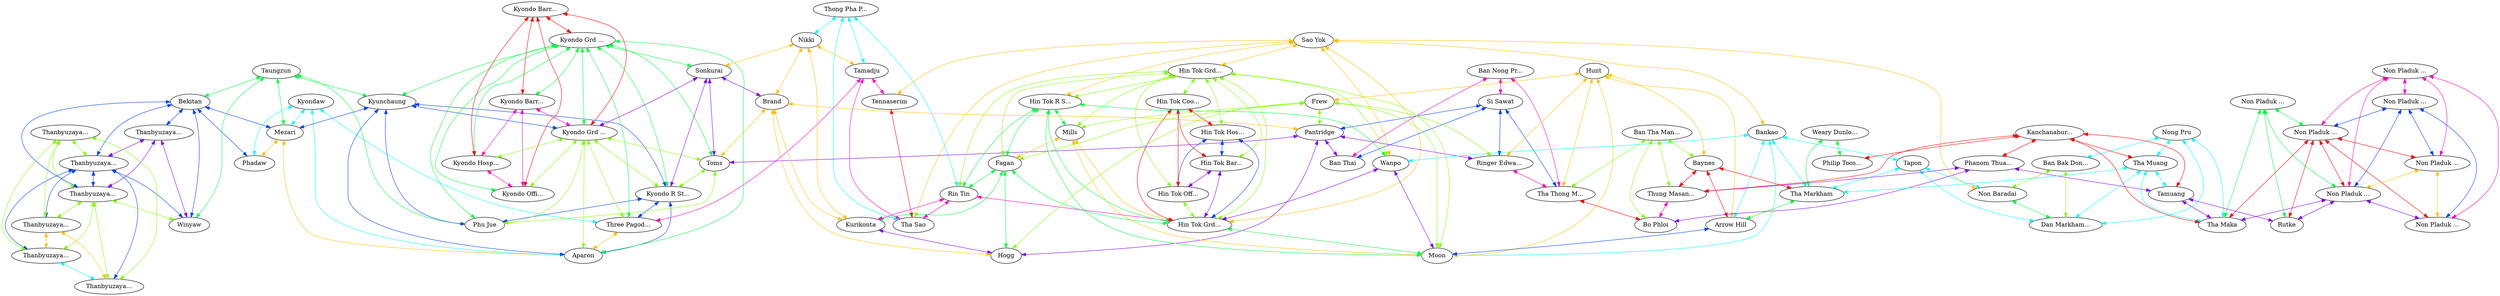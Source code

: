 graph x {
"Thanbyuzayat R Station" [pos="0.763888888888889,-0.736111111111111",label="Thanbyuzaya..."]
"Thanbyuzayat Grd 1" [pos="1.05555555555556,-1.08333333333333",label="Thanbyuzaya..."]
"Thanbyuzayat Grd 2" [pos="0.555555555555556,-1.08333333333333",label="Thanbyuzaya..."]
"Thanbyuzayat Hospital" [pos="1.29166666666667,-1.63888888888889",label="Thanbyuzaya..."]
"Thanbyuzayat Officers" [pos="1.06944444444444,-2.01388888888889",label="Thanbyuzaya..."]
"Thanbyuzayat Barracks" [pos="0.666666666666667,-2.01388888888889",label="Thanbyuzaya..."]
"Thanbyuzayat Cook" [pos="0.194444444444444,-1.51388888888889",label="Thanbyuzaya..."]
"Bekitan" [pos="4.625,-1.38888888888889",label="Bekitan"]
"Mezari" [pos="4.31944444444444,-1.94444444444444",label="Mezari"]
"Phadaw" [pos="4.11111111111111,-1.40277777777778",label="Phadaw"]
"Kyondaw" [pos="3.94444444444444,-2.05555555555556",label="Kyondaw"]
"Winyaw" [pos="5.63888888888889,-1.13888888888889",label="Winyaw"]
"Taungzun" [pos="5.08333333333333,-1.59722222222222",label="Taungzun"]
"Kyunchaung" [pos="4.83333333333333,-2.27777777777778",label="Kyunchaung"]
"Phu Jue" [pos="5.52777777777778,-2.58333333333333",label="Phu Jue"]
"Three Pagodas Pass" [pos="4.09722222222222,-2.86111111111111",label="Three Pagod..."]
"Tamadju" [pos="3.75,-3.23611111111111",label="Tamadju"]
"Thong Pha Phum" [pos="2.88888888888889,-3.93055555555556",label="Thong Pha P..."]
"Tennaserim" [pos="1.88888888888889,-4.43055555555556",label="Tennaserim"]
"Tha Sao" [pos="2.23611111111111,-5.05555555555556",label="Tha Sao"]
"Sao Yok" [pos="1.81944444444444,-6.26388888888889",label="Sao Yok"]
"Aparon" [pos="4.31944444444444,-2.5",label="Aparon"]
"Kyondo R Station" [pos="0.819444444444444,-2.75",label="Kyondo R St..."]
"Kyondo Grd 1" [pos="0.972222222222222,-3.19444444444444",label="Kyondo Grd ..."]
"Kyondo Grd 2" [pos="0.611111111111111,-3.19444444444444",label="Kyondo Grd ..."]
"Kyondo Officers" [pos="1.27777777777778,-3.54166666666667",label="Kyondo Offi..."]
"Kyondo Hospital" [pos="1.27777777777778,-4.01388888888889",label="Kyondo Hosp..."]
"Kyondo Barracks 2" [pos="0.5,-4.01388888888889",label="Kyondo Barr..."]
"Kyondo Barracks 1" [pos="0.277777777777778,-3.52777777777778",label="Kyondo Barr..."]
"Sonkurai" [pos="4.5,-3.18055555555556",label="Sonkurai"]
"Nikki" [pos="4.22222222222222,-3.75",label="Nikki"]
"Kurikonta" [pos="3.47222222222222,-4.26388888888889",label="Kurikonta"]
"Toms" [pos="5.40277777777778,-3.18055555555556",label="Toms"]
"Pantridge" [pos="5.05555555555556,-4.25",label="Pantridge"]
"Hogg" [pos="4.38888888888889,-4.40277777777778",label="Hogg"]
"Brand" [pos="4.97222222222222,-3.63888888888889",label="Brand"]
"Fagan" [pos="3.48611111111111,-4.83333333333333",label="Fagan"]
"Mills" [pos="3.29166666666667,-5.36111111111111",label="Mills"]
"Ban Thai" [pos="6.125,-3.27777777777778",label="Ban Thai"]
"Ban Nong Pru" [pos="6.43055555555556,-4.09722222222222",label="Ban Nong Pr..."]
"Si Sawat" [pos="5.625,-4.52777777777778",label="Si Sawat"]
"Rin Tin" [pos="3.09722222222222,-4.81944444444444",label="Rin Tin"]
"Hin Tok R Station" [pos="0.805555555555556,-4.77777777777778",label="Hin Tok R S..."]
"Hin Tok Grd 1" [pos="0.25,-5.18055555555556",label="Hin Tok Grd..."]
"Hin Tok Grd 2" [pos="1.29166666666667,-5.23611111111111",label="Hin Tok Grd..."]
"Hin Tok Barracks" [pos="0.791666666666667,-5.77777777777778",label="Hin Tok Bar..."]
"Hin Tok Officers" [pos="1.33333333333333,-6",label="Hin Tok Off..."]
"Hin Tok Hospital" [pos="0.958333333333333,-6.23611111111111",label="Hin Tok Hos..."]
"Hin Tok Cook" [pos="0.236111111111111,-5.625",label="Hin Tok Coo..."]
"Wanpo" [pos="2.65277777777778,-5.98611111111111",label="Wanpo"]
"Bankao" [pos="2.52777777777778,-6.48611111111111",label="Bankao"]
"Tapon" [pos="2.5,-7.09722222222222",label="Tapon"]
"Tha Markham" [pos="3.04166666666667,-6.97222222222222",label="Tha Markham"]
"Frew" [pos="3.95833333333333,-5.18055555555556",label="Frew"]
"Ringer Edwards" [pos="4.45833333333333,-5.18055555555556",label="Ringer Edwa..."]
"Moon" [pos="3.29166666666667,-5.90277777777778",label="Moon"]
"Hunt" [pos="3.76388888888889,-5.94444444444444",label="Hunt"]
"Arrow Hill" [pos="3.27777777777778,-6.65277777777778",label="Arrow Hill"]
"Baynes" [pos="3.94444444444444,-6.36111111111111",label="Baynes"]
"Tha Thong Mong" [pos="5.04166666666667,-5.5",label="Tha Thong M..."]
"Ban Tha Manao" [pos="4.59722222222222,-5.93055555555556",label="Ban Tha Man..."]
"Bo Phloi" [pos="5.33333333333333,-6.125",label="Bo Phloi"]
"Phanom Thuan" [pos="5.97222222222222,-6.66666666666667",label="Phanom Thua..."]
"Thung Masang" [pos="5.48611111111111,-6.66666666666667",label="Thung Masan..."]
"Non Baradai" [pos="1.76388888888889,-6.90277777777778",label="Non Baradai"]
"Dan Markham Tia" [pos="2.23611111111111,-7.52777777777778",label="Dan Markham..."]
"Tha Muang" [pos="4.05555555555556,-7.59722222222222",label="Tha Muang"]
"Ban Bak Dong" [pos="1.97222222222222,-7.84722222222222",label="Ban Bak Don..."]
"Nong Pru" [pos="3.52777777777778,-7.93055555555556",label="Nong Pru"]
"Tha Maka" [pos="5.01388888888889,-7.88888888888889",label="Tha Maka"]
"Weary Dunlop" [pos="4,-6.81944444444444",label="Weary Dunlo..."]
"Philip Toosey" [pos="4.81944444444444,-6.81944444444444",label="Philip Toos..."]
"Kanchanaburi" [pos="5.63888888888889,-7.19444444444444",label="Kanchanabur..."]
"Tamuang" [pos="6.05555555555556,-7.36111111111111",label="Tamuang"]
"Rutke" [pos="5.83333333333333,-7.88888888888889",label="Rutke"]
"Non Pladuk R Station" [pos="0.763888888888889,-6.80555555555556",label="Non Pladuk ..."]
"Non Pladuk Grd 1" [pos="0.916666666666667,-7.13888888888889",label="Non Pladuk ..."]
"Non Pladuk Grd 2" [pos="0.208333333333333,-7.13888888888889",label="Non Pladuk ..."]
"Non Pladuk Cook" [pos="1.29166666666667,-7.56944444444444",label="Non Pladuk ..."]
"Non Pladuk Hospital" [pos="1.18055555555556,-8.05555555555556",label="Non Pladuk ..."]
"Non Pladuk Barracks" [pos="0.444444444444444,-8.05555555555556",label="Non Pladuk ..."]
"Non Pladuk Officers" [pos="0.208333333333333,-7.56944444444444",label="Non Pladuk ..."]
"Sao Yok" -- "Hin Tok Grd 2" [dir="both",color="0.125,1,1"]
"Sao Yok" -- "Hin Tok R Station" [dir="both",color="0.125,1,1"]
"Sao Yok" -- "Bankao" [dir="both",color="0.125,1,1"]
"Sao Yok" -- "Wanpo" [dir="both",color="0.125,1,1"]
"Sao Yok" -- "Hin Tok Grd 1" [dir="both",color="0.125,1,1"]
"Sao Yok" -- "Tha Sao" [dir="both",color="0.125,1,1"]
"Sao Yok" -- "Tennaserim" [dir="both",color="0.125,1,1"]
"Sao Yok" -- "Non Baradai" [dir="both",color="0.125,1,1"]
"Thanbyuzayat Cook" -- "Thanbyuzayat Barracks" [dir="both",color="0.25,1,1"]
"Thanbyuzayat Cook" -- "Thanbyuzayat Grd 1" [dir="both",color="0.25,1,1"]
"Thanbyuzayat Cook" -- "Thanbyuzayat Grd 2" [dir="both",color="0.25,1,1"]
"Thanbyuzayat Cook" -- "Thanbyuzayat Officers" [dir="both",color="0.25,1,1"]
"Thanbyuzayat Cook" -- "Thanbyuzayat Hospital" [dir="both",color="0.25,1,1"]
"Taungzun" -- "Mezari" [dir="both",color="0.375,1,1"]
"Taungzun" -- "Phu Jue" [dir="both",color="0.375,1,1"]
"Taungzun" -- "Bekitan" [dir="both",color="0.375,1,1"]
"Taungzun" -- "Kyunchaung" [dir="both",color="0.375,1,1"]
"Taungzun" -- "Winyaw" [dir="both",color="0.375,1,1"]
"Thong Pha Phum" -- "Nikki" [dir="both",color="0.5,1,1"]
"Thong Pha Phum" -- "Tha Sao" [dir="both",color="0.5,1,1"]
"Thong Pha Phum" -- "Rin Tin" [dir="both",color="0.5,1,1"]
"Thong Pha Phum" -- "Tamadju" [dir="both",color="0.5,1,1"]
"Bekitan" -- "Mezari" [dir="both",color="0.625,1,1"]
"Bekitan" -- "Phadaw" [dir="both",color="0.625,1,1"]
"Bekitan" -- "Thanbyuzayat R Station" [dir="both",color="0.625,1,1"]
"Bekitan" -- "Thanbyuzayat Grd 1" [dir="both",color="0.625,1,1"]
"Bekitan" -- "Thanbyuzayat Grd 2" [dir="both",color="0.625,1,1"]
"Bekitan" -- "Winyaw" [dir="both",color="0.625,1,1"]
"Thanbyuzayat R Station" -- "Thanbyuzayat Grd 1" [dir="both",color="0.75,1,1"]
"Thanbyuzayat R Station" -- "Thanbyuzayat Grd 2" [dir="both",color="0.75,1,1"]
"Thanbyuzayat R Station" -- "Winyaw" [dir="both",color="0.75,1,1"]
"Non Pladuk Hospital" -- "Non Pladuk Barracks" [dir="both",color="0.875,1,1"]
"Non Pladuk Hospital" -- "Non Pladuk Grd 1" [dir="both",color="0.875,1,1"]
"Non Pladuk Hospital" -- "Non Pladuk Grd 2" [dir="both",color="0.875,1,1"]
"Non Pladuk Hospital" -- "Non Pladuk Officers" [dir="both",color="0.875,1,1"]
"Non Pladuk Hospital" -- "Non Pladuk Cook" [dir="both",color="0.875,1,1"]
"Kyondo Barracks 2" -- "Kyondo Hospital" [dir="both",color="1,1,1"]
"Kyondo Barracks 2" -- "Kyondo Grd 2" [dir="both",color="1,1,1"]
"Kyondo Barracks 2" -- "Kyondo Grd 1" [dir="both",color="1,1,1"]
"Kyondo Barracks 2" -- "Kyondo Barracks 1" [dir="both",color="1,1,1"]
"Kyondo Barracks 2" -- "Kyondo Officers" [dir="both",color="1,1,1"]
"Nikki" -- "Brand" [dir="both",color="0.125,1,1"]
"Nikki" -- "Sonkurai" [dir="both",color="0.125,1,1"]
"Nikki" -- "Kurikonta" [dir="both",color="0.125,1,1"]
"Nikki" -- "Tamadju" [dir="both",color="0.125,1,1"]
"Hin Tok Grd 2" -- "Hin Tok R Station" [dir="both",color="0.25,1,1"]
"Hin Tok Grd 2" -- "Wanpo" [dir="both",color="0.25,1,1"]
"Hin Tok Grd 2" -- "Moon" [dir="both",color="0.25,1,1"]
"Hin Tok Grd 2" -- "Hin Tok Grd 1" [dir="both",color="0.25,1,1"]
"Hin Tok Grd 2" -- "Mills" [dir="both",color="0.25,1,1"]
"Hin Tok Grd 2" -- "Fagan" [dir="both",color="0.25,1,1"]
"Hin Tok Grd 2" -- "Hin Tok Barracks" [dir="both",color="0.25,1,1"]
"Hin Tok Grd 2" -- "Hin Tok Hospital" [dir="both",color="0.25,1,1"]
"Hin Tok Grd 2" -- "Rin Tin" [dir="both",color="0.25,1,1"]
"Hin Tok Grd 2" -- "Hin Tok Officers" [dir="both",color="0.25,1,1"]
"Hin Tok Grd 2" -- "Hin Tok Cook" [dir="both",color="0.25,1,1"]
"Kyondo Grd 1" -- "Kyondo Hospital" [dir="both",color="0.375,1,1"]
"Kyondo Grd 1" -- "Aparon" [dir="both",color="0.375,1,1"]
"Kyondo Grd 1" -- "Sonkurai" [dir="both",color="0.375,1,1"]
"Kyondo Grd 1" -- "Kyondo Barracks 1" [dir="both",color="0.375,1,1"]
"Kyondo Grd 1" -- "Toms" [dir="both",color="0.375,1,1"]
"Kyondo Grd 1" -- "Kyondo Grd 2" [dir="both",color="0.375,1,1"]
"Kyondo Grd 1" -- "Phu Jue" [dir="both",color="0.375,1,1"]
"Kyondo Grd 1" -- "Kyunchaung" [dir="both",color="0.375,1,1"]
"Kyondo Grd 1" -- "Kyondo R Station" [dir="both",color="0.375,1,1"]
"Kyondo Grd 1" -- "Three Pagodas Pass" [dir="both",color="0.375,1,1"]
"Kyondo Grd 1" -- "Kyondo Officers" [dir="both",color="0.375,1,1"]
"Bankao" -- "Arrow Hill" [dir="both",color="0.5,1,1"]
"Bankao" -- "Tapon" [dir="both",color="0.5,1,1"]
"Bankao" -- "Wanpo" [dir="both",color="0.5,1,1"]
"Bankao" -- "Moon" [dir="both",color="0.5,1,1"]
"Bankao" -- "Tha Markham" [dir="both",color="0.5,1,1"]
"Thanbyuzayat Grd 1" -- "Thanbyuzayat Officers" [dir="both",color="0.625,1,1"]
"Thanbyuzayat Grd 1" -- "Winyaw" [dir="both",color="0.625,1,1"]
"Thanbyuzayat Grd 1" -- "Thanbyuzayat Hospital" [dir="both",color="0.625,1,1"]
"Thanbyuzayat Grd 1" -- "Thanbyuzayat Barracks" [dir="both",color="0.625,1,1"]
"Thanbyuzayat Grd 1" -- "Thanbyuzayat Grd 2" [dir="both",color="0.625,1,1"]
"Sonkurai" -- "Kyondo Grd 2" [dir="both",color="0.75,1,1"]
"Sonkurai" -- "Brand" [dir="both",color="0.75,1,1"]
"Sonkurai" -- "Kyondo R Station" [dir="both",color="0.75,1,1"]
"Sonkurai" -- "Toms" [dir="both",color="0.75,1,1"]
"Kyondo Barracks 1" -- "Kyondo Hospital" [dir="both",color="0.875,1,1"]
"Kyondo Barracks 1" -- "Kyondo Grd 2" [dir="both",color="0.875,1,1"]
"Kyondo Barracks 1" -- "Kyondo Officers" [dir="both",color="0.875,1,1"]
"Kanchanaburi" -- "Phanom Thuan" [dir="both",color="1,1,1"]
"Kanchanaburi" -- "Tha Maka" [dir="both",color="1,1,1"]
"Kanchanaburi" -- "Philip Toosey" [dir="both",color="1,1,1"]
"Kanchanaburi" -- "Tha Muang" [dir="both",color="1,1,1"]
"Kanchanaburi" -- "Thung Masang" [dir="both",color="1,1,1"]
"Kanchanaburi" -- "Tamuang" [dir="both",color="1,1,1"]
"Brand" -- "Hogg" [dir="both",color="0.125,1,1"]
"Brand" -- "Kurikonta" [dir="both",color="0.125,1,1"]
"Brand" -- "Pantridge" [dir="both",color="0.125,1,1"]
"Brand" -- "Toms" [dir="both",color="0.125,1,1"]
"Thanbyuzayat Grd 2" -- "Thanbyuzayat Officers" [dir="both",color="0.25,1,1"]
"Thanbyuzayat Grd 2" -- "Winyaw" [dir="both",color="0.25,1,1"]
"Thanbyuzayat Grd 2" -- "Thanbyuzayat Hospital" [dir="both",color="0.25,1,1"]
"Thanbyuzayat Grd 2" -- "Thanbyuzayat Barracks" [dir="both",color="0.25,1,1"]
"Non Pladuk R Station" -- "Tha Maka" [dir="both",color="0.375,1,1"]
"Non Pladuk R Station" -- "Rutke" [dir="both",color="0.375,1,1"]
"Non Pladuk R Station" -- "Non Pladuk Grd 1" [dir="both",color="0.375,1,1"]
"Non Pladuk R Station" -- "Non Pladuk Grd 2" [dir="both",color="0.375,1,1"]
"Nong Pru" -- "Tha Maka" [dir="both",color="0.5,1,1"]
"Nong Pru" -- "Tha Muang" [dir="both",color="0.5,1,1"]
"Nong Pru" -- "Ban Bak Dong" [dir="both",color="0.5,1,1"]
"Nong Pru" -- "Dan Markham Tia" [dir="both",color="0.5,1,1"]
"Non Pladuk Officers" -- "Non Pladuk Barracks" [dir="both",color="0.625,1,1"]
"Non Pladuk Officers" -- "Non Pladuk Grd 1" [dir="both",color="0.625,1,1"]
"Non Pladuk Officers" -- "Non Pladuk Grd 2" [dir="both",color="0.625,1,1"]
"Non Pladuk Officers" -- "Non Pladuk Cook" [dir="both",color="0.625,1,1"]
"Phanom Thuan" -- "Bo Phloi" [dir="both",color="0.75,1,1"]
"Phanom Thuan" -- "Thung Masang" [dir="both",color="0.75,1,1"]
"Phanom Thuan" -- "Tamuang" [dir="both",color="0.75,1,1"]
"Ban Nong Pru" -- "Ban Thai" [dir="both",color="0.875,1,1"]
"Ban Nong Pru" -- "Si Sawat" [dir="both",color="0.875,1,1"]
"Ban Nong Pru" -- "Tha Thong Mong" [dir="both",color="0.875,1,1"]
"Non Pladuk Grd 1" -- "Non Pladuk Barracks" [dir="both",color="1,1,1"]
"Non Pladuk Grd 1" -- "Rutke" [dir="both",color="1,1,1"]
"Non Pladuk Grd 1" -- "Non Pladuk Cook" [dir="both",color="1,1,1"]
"Non Pladuk Grd 1" -- "Tha Maka" [dir="both",color="1,1,1"]
"Non Pladuk Grd 1" -- "Non Pladuk Grd 2" [dir="both",color="1,1,1"]
"Hunt" -- "Ringer Edwards" [dir="both",color="0.125,1,1"]
"Hunt" -- "Arrow Hill" [dir="both",color="0.125,1,1"]
"Hunt" -- "Baynes" [dir="both",color="0.125,1,1"]
"Hunt" -- "Frew" [dir="both",color="0.125,1,1"]
"Hunt" -- "Tha Thong Mong" [dir="both",color="0.125,1,1"]
"Hunt" -- "Moon" [dir="both",color="0.125,1,1"]
"Ban Tha Manao" -- "Bo Phloi" [dir="both",color="0.25,1,1"]
"Ban Tha Manao" -- "Baynes" [dir="both",color="0.25,1,1"]
"Ban Tha Manao" -- "Thung Masang" [dir="both",color="0.25,1,1"]
"Ban Tha Manao" -- "Tha Thong Mong" [dir="both",color="0.25,1,1"]
"Weary Dunlop" -- "Philip Toosey" [dir="both",color="0.375,1,1"]
"Weary Dunlop" -- "Tha Markham" [dir="both",color="0.375,1,1"]
"Tha Muang" -- "Tha Maka" [dir="both",color="0.5,1,1"]
"Tha Muang" -- "Dan Markham Tia" [dir="both",color="0.5,1,1"]
"Tha Muang" -- "Tamuang" [dir="both",color="0.5,1,1"]
"Tha Muang" -- "Tha Markham" [dir="both",color="0.5,1,1"]
"Kyunchaung" -- "Kyondo Grd 2" [dir="both",color="0.625,1,1"]
"Kyunchaung" -- "Mezari" [dir="both",color="0.625,1,1"]
"Kyunchaung" -- "Phu Jue" [dir="both",color="0.625,1,1"]
"Kyunchaung" -- "Aparon" [dir="both",color="0.625,1,1"]
"Kyunchaung" -- "Kyondo R Station" [dir="both",color="0.625,1,1"]
"Tamuang" -- "Tha Maka" [dir="both",color="0.75,1,1"]
"Tamuang" -- "Rutke" [dir="both",color="0.75,1,1"]
"Tamadju" -- "Tha Sao" [dir="both",color="0.875,1,1"]
"Tamadju" -- "Tennaserim" [dir="both",color="0.875,1,1"]
"Tamadju" -- "Three Pagodas Pass" [dir="both",color="0.875,1,1"]
"Hin Tok Cook" -- "Hin Tok Barracks" [dir="both",color="1,1,1"]
"Hin Tok Cook" -- "Hin Tok Hospital" [dir="both",color="1,1,1"]
"Hin Tok Cook" -- "Hin Tok Grd 1" [dir="both",color="1,1,1"]
"Hin Tok Cook" -- "Hin Tok Officers" [dir="both",color="1,1,1"]
"Non Pladuk Barracks" -- "Non Pladuk Grd 2" [dir="both",color="0.125,1,1"]
"Non Pladuk Barracks" -- "Non Pladuk Cook" [dir="both",color="0.125,1,1"]
"Frew" -- "Ringer Edwards" [dir="both",color="0.25,1,1"]
"Frew" -- "Mills" [dir="both",color="0.25,1,1"]
"Frew" -- "Hogg" [dir="both",color="0.25,1,1"]
"Frew" -- "Fagan" [dir="both",color="0.25,1,1"]
"Frew" -- "Moon" [dir="both",color="0.25,1,1"]
"Frew" -- "Pantridge" [dir="both",color="0.25,1,1"]
"Hin Tok R Station" -- "Wanpo" [dir="both",color="0.375,1,1"]
"Hin Tok R Station" -- "Moon" [dir="both",color="0.375,1,1"]
"Hin Tok R Station" -- "Hin Tok Grd 1" [dir="both",color="0.375,1,1"]
"Hin Tok R Station" -- "Mills" [dir="both",color="0.375,1,1"]
"Hin Tok R Station" -- "Fagan" [dir="both",color="0.375,1,1"]
"Hin Tok R Station" -- "Rin Tin" [dir="both",color="0.375,1,1"]
"Tapon" -- "Dan Markham Tia" [dir="both",color="0.5,1,1"]
"Tapon" -- "Tha Markham" [dir="both",color="0.5,1,1"]
"Tapon" -- "Non Baradai" [dir="both",color="0.5,1,1"]
"Si Sawat" -- "Ringer Edwards" [dir="both",color="0.625,1,1"]
"Si Sawat" -- "Ban Thai" [dir="both",color="0.625,1,1"]
"Si Sawat" -- "Tha Thong Mong" [dir="both",color="0.625,1,1"]
"Si Sawat" -- "Pantridge" [dir="both",color="0.625,1,1"]
"Pantridge" -- "Ringer Edwards" [dir="both",color="0.75,1,1"]
"Pantridge" -- "Ban Thai" [dir="both",color="0.75,1,1"]
"Pantridge" -- "Hogg" [dir="both",color="0.75,1,1"]
"Pantridge" -- "Toms" [dir="both",color="0.75,1,1"]
"Ringer Edwards" -- "Tha Thong Mong" [dir="both",color="0.875,1,1"]
"Baynes" -- "Arrow Hill" [dir="both",color="1,1,1"]
"Baynes" -- "Thung Masang" [dir="both",color="1,1,1"]
"Baynes" -- "Tha Markham" [dir="both",color="1,1,1"]
"Mills" -- "Fagan" [dir="both",color="0.125,1,1"]
"Mills" -- "Hin Tok Grd 1" [dir="both",color="0.125,1,1"]
"Mills" -- "Moon" [dir="both",color="0.125,1,1"]
"Kyondo Grd 2" -- "Kyondo Hospital" [dir="both",color="0.25,1,1"]
"Kyondo Grd 2" -- "Aparon" [dir="both",color="0.25,1,1"]
"Kyondo Grd 2" -- "Toms" [dir="both",color="0.25,1,1"]
"Kyondo Grd 2" -- "Phu Jue" [dir="both",color="0.25,1,1"]
"Kyondo Grd 2" -- "Kyondo R Station" [dir="both",color="0.25,1,1"]
"Kyondo Grd 2" -- "Three Pagodas Pass" [dir="both",color="0.25,1,1"]
"Kyondo Grd 2" -- "Kyondo Officers" [dir="both",color="0.25,1,1"]
"Fagan" -- "Hin Tok Grd 1" [dir="both",color="0.375,1,1"]
"Fagan" -- "Hogg" [dir="both",color="0.375,1,1"]
"Fagan" -- "Kurikonta" [dir="both",color="0.375,1,1"]
"Fagan" -- "Rin Tin" [dir="both",color="0.375,1,1"]
"Kyondaw" -- "Mezari" [dir="both",color="0.5,1,1"]
"Kyondaw" -- "Aparon" [dir="both",color="0.5,1,1"]
"Kyondaw" -- "Phadaw" [dir="both",color="0.5,1,1"]
"Kyondaw" -- "Three Pagodas Pass" [dir="both",color="0.5,1,1"]
"Hin Tok Hospital" -- "Hin Tok Barracks" [dir="both",color="0.625,1,1"]
"Hin Tok Hospital" -- "Hin Tok Grd 1" [dir="both",color="0.625,1,1"]
"Hin Tok Hospital" -- "Hin Tok Officers" [dir="both",color="0.625,1,1"]
"Non Pladuk Grd 2" -- "Rutke" [dir="both",color="0.75,1,1"]
"Non Pladuk Grd 2" -- "Non Pladuk Cook" [dir="both",color="0.75,1,1"]
"Non Pladuk Grd 2" -- "Tha Maka" [dir="both",color="0.75,1,1"]
"Kyondo Hospital" -- "Kyondo Officers" [dir="both",color="0.875,1,1"]
"Thanbyuzayat Officers" -- "Thanbyuzayat Barracks" [dir="both",color="0.125,1,1"]
"Thanbyuzayat Officers" -- "Thanbyuzayat Hospital" [dir="both",color="0.125,1,1"]
"Toms" -- "Phu Jue" [dir="both",color="0.25,1,1"]
"Toms" -- "Kyondo R Station" [dir="both",color="0.25,1,1"]
"Tha Markham" -- "Arrow Hill" [dir="both",color="0.375,1,1"]
"Thanbyuzayat Barracks" -- "Thanbyuzayat Hospital" [dir="both",color="0.5,1,1"]
"Kyondo R Station" -- "Phu Jue" [dir="both",color="0.625,1,1"]
"Kyondo R Station" -- "Aparon" [dir="both",color="0.625,1,1"]
"Kyondo R Station" -- "Three Pagodas Pass" [dir="both",color="0.625,1,1"]
"Hin Tok Barracks" -- "Hin Tok Grd 1" [dir="both",color="0.75,1,1"]
"Hin Tok Barracks" -- "Hin Tok Officers" [dir="both",color="0.75,1,1"]
"Rin Tin" -- "Kurikonta" [dir="both",color="0.875,1,1"]
"Rin Tin" -- "Hin Tok Grd 1" [dir="both",color="0.875,1,1"]
"Rin Tin" -- "Tha Sao" [dir="both",color="0.875,1,1"]
"Tha Thong Mong" -- "Bo Phloi" [dir="both",color="1,1,1"]
"Mezari" -- "Aparon" [dir="both",color="0.125,1,1"]
"Mezari" -- "Phadaw" [dir="both",color="0.125,1,1"]
"Ban Bak Dong" -- "Dan Markham Tia" [dir="both",color="0.25,1,1"]
"Ban Bak Dong" -- "Non Baradai" [dir="both",color="0.25,1,1"]
"Non Baradai" -- "Dan Markham Tia" [dir="both",color="0.375,1,1"]
"Arrow Hill" -- "Moon" [dir="both",color="0.625,1,1"]
"Kurikonta" -- "Hogg" [dir="both",color="0.75,1,1"]
"Thung Masang" -- "Bo Phloi" [dir="both",color="0.875,1,1"]
"Tennaserim" -- "Tha Sao" [dir="both",color="1,1,1"]
"Three Pagodas Pass" -- "Aparon" [dir="both",color="0.125,1,1"]
"Hin Tok Officers" -- "Hin Tok Grd 1" [dir="both",color="0.25,1,1"]
"Wanpo" -- "Hin Tok Grd 1" [dir="both",color="0.75,1,1"]
"Wanpo" -- "Moon" [dir="both",color="0.75,1,1"]
"Hin Tok Grd 1" -- "Moon" [dir="both",color="0.375,1,1"]
}
